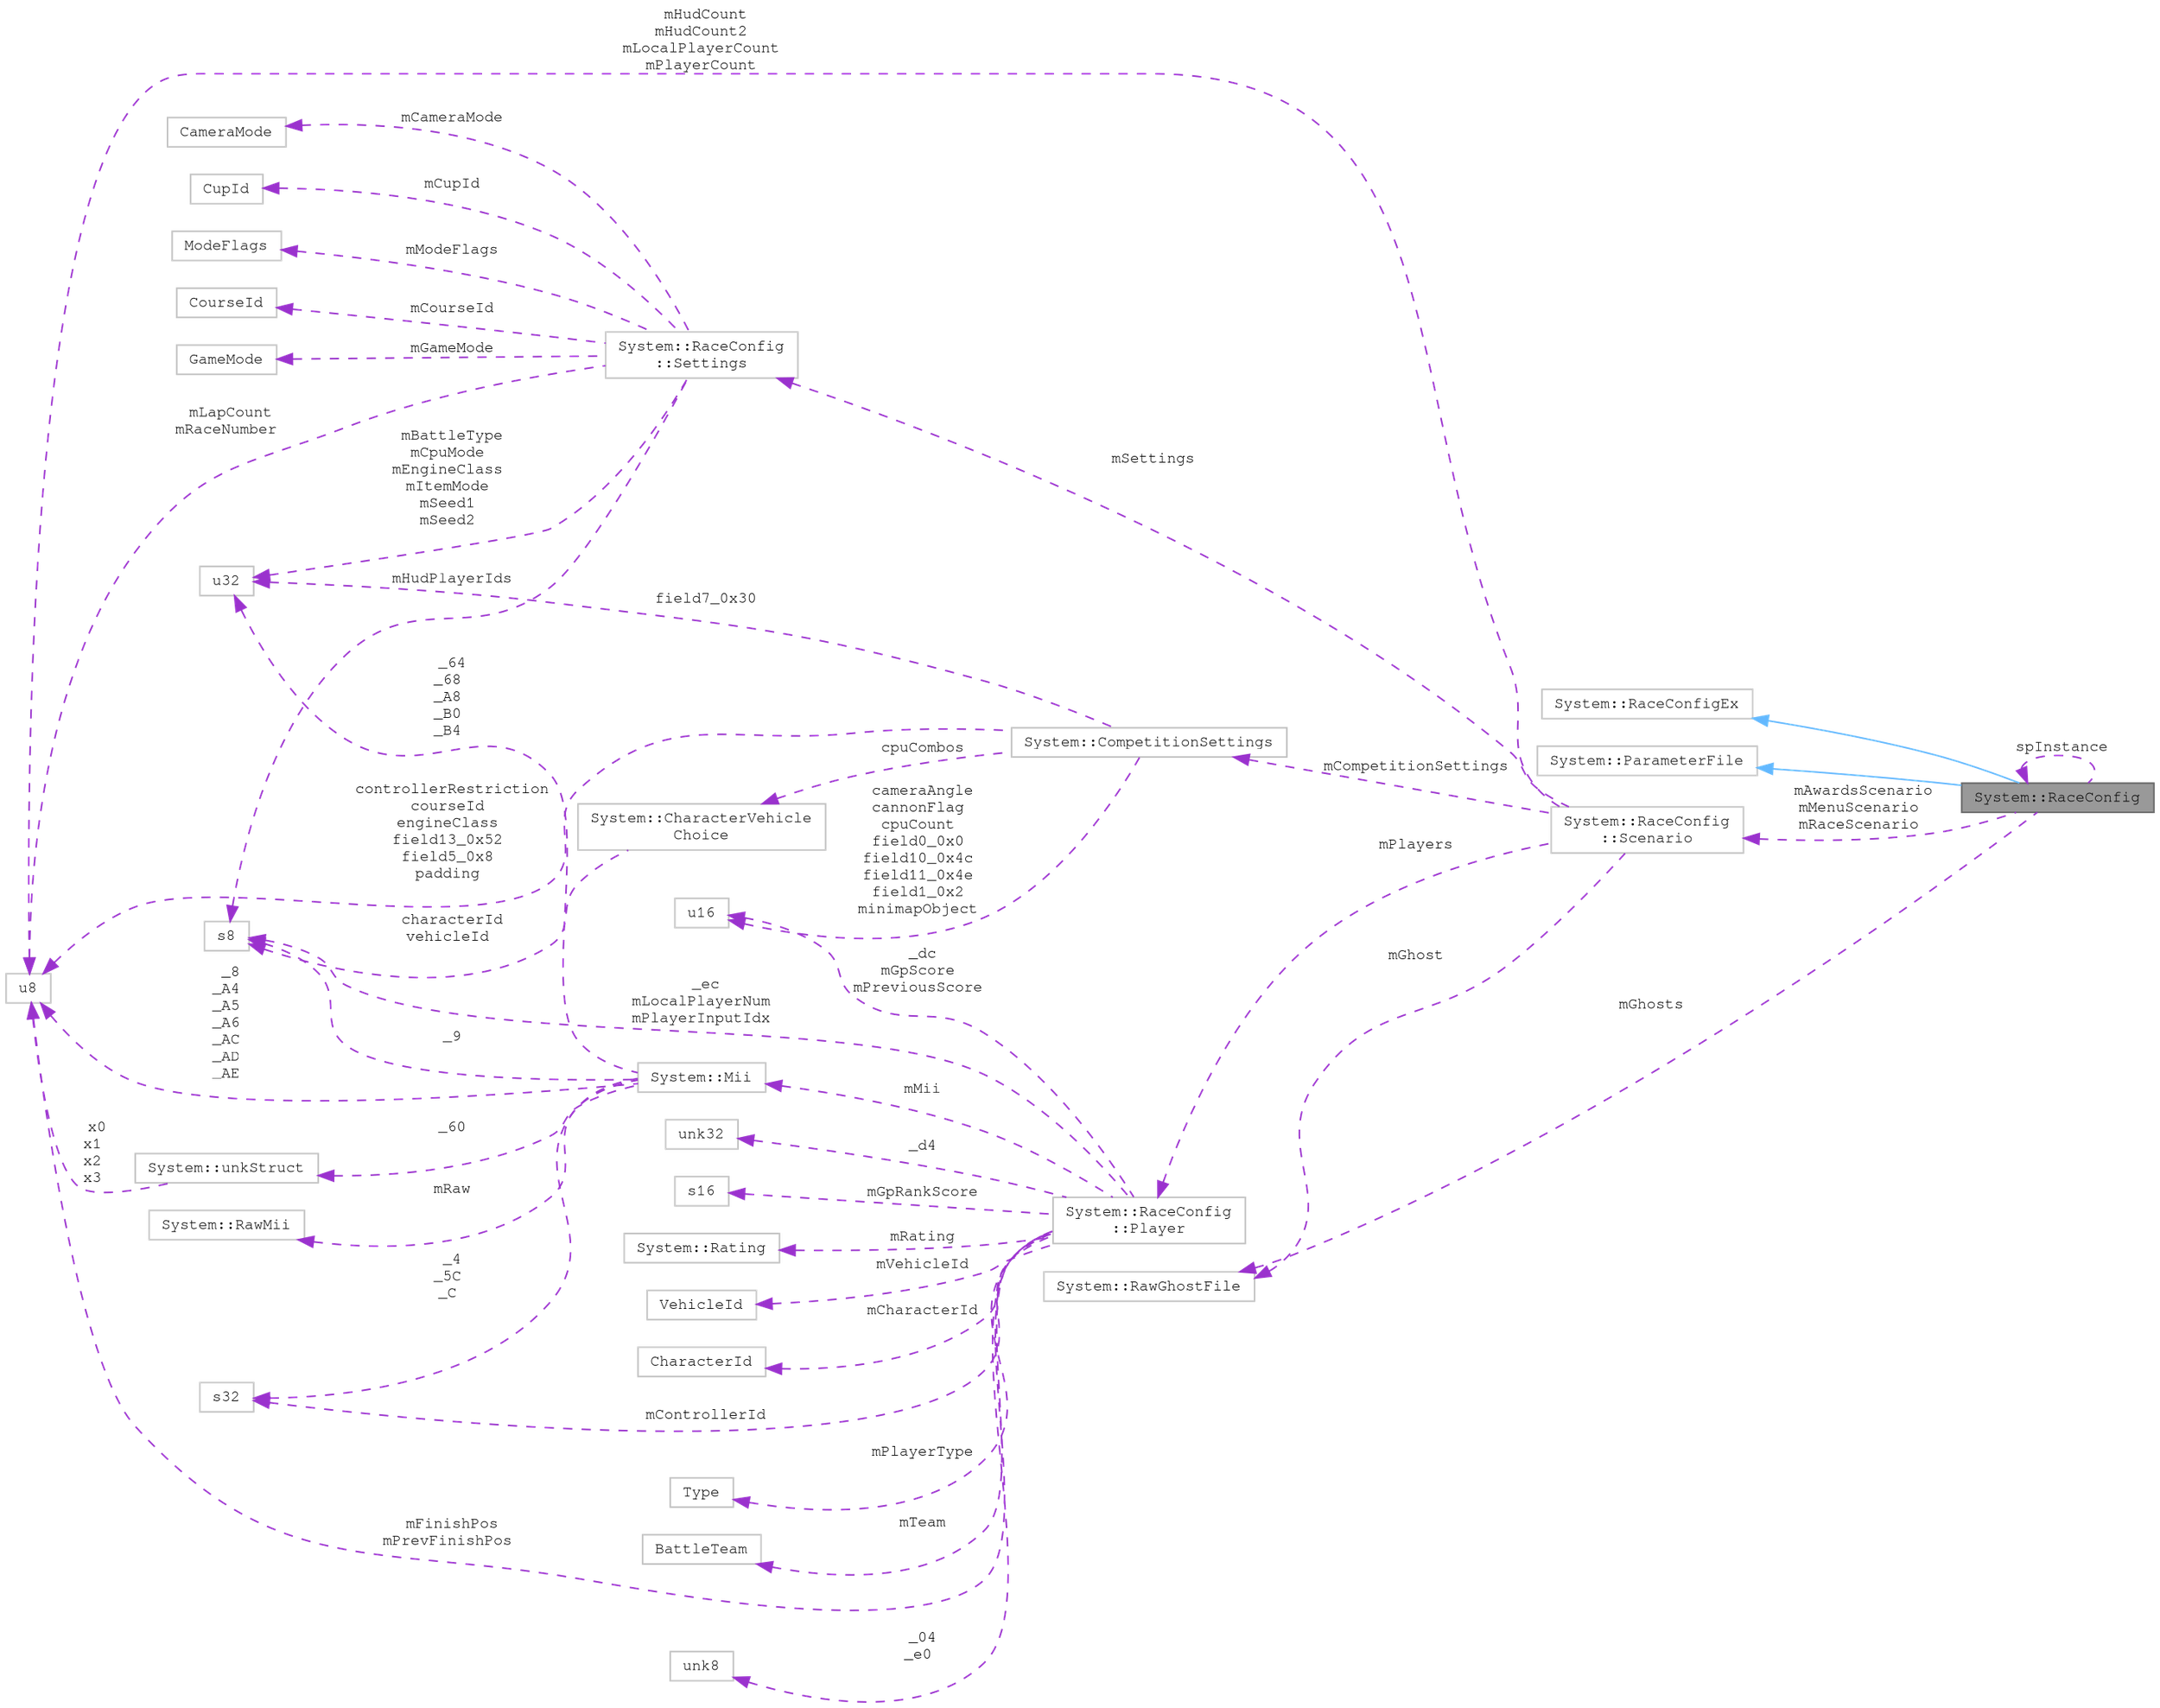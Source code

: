 digraph "System::RaceConfig"
{
 // LATEX_PDF_SIZE
  bgcolor="transparent";
  edge [fontname=FreeMono,fontsize=10,labelfontname=FreeMono,labelfontsize=10];
  node [fontname=FreeMono,fontsize=10,shape=box,height=0.2,width=0.4];
  rankdir="LR";
  Node1 [label="System::RaceConfig",height=0.2,width=0.4,color="gray40", fillcolor="grey60", style="filled", fontcolor="black",tooltip=" "];
  Node2 -> Node1 [dir="back",color="steelblue1",style="solid"];
  Node2 [label="System::RaceConfigEx",height=0.2,width=0.4,color="grey75", fillcolor="white", style="filled",URL="$class_system_1_1_race_config_ex.html",tooltip=" "];
  Node3 -> Node1 [dir="back",color="steelblue1",style="solid"];
  Node3 [label="System::ParameterFile",height=0.2,width=0.4,color="grey75", fillcolor="white", style="filled",URL="$class_system_1_1_parameter_file.html",tooltip=" "];
  Node1 -> Node1 [dir="back",color="darkorchid3",style="dashed",label=" spInstance" ];
  Node4 -> Node1 [dir="back",color="darkorchid3",style="dashed",label=" mAwardsScenario\nmMenuScenario\nmRaceScenario" ];
  Node4 [label="System::RaceConfig\l::Scenario",height=0.2,width=0.4,color="grey75", fillcolor="white", style="filled",URL="$class_system_1_1_race_config_1_1_scenario.html",tooltip=" "];
  Node5 -> Node4 [dir="back",color="darkorchid3",style="dashed",label=" mHudCount\nmHudCount2\nmLocalPlayerCount\nmPlayerCount" ];
  Node5 [label="u8",height=0.2,width=0.4,color="grey75", fillcolor="white", style="filled",tooltip=" "];
  Node6 -> Node4 [dir="back",color="darkorchid3",style="dashed",label=" mPlayers" ];
  Node6 [label="System::RaceConfig\l::Player",height=0.2,width=0.4,color="grey75", fillcolor="white", style="filled",URL="$class_system_1_1_race_config_1_1_player.html",tooltip=" "];
  Node7 -> Node6 [dir="back",color="darkorchid3",style="dashed",label=" _04\n_e0" ];
  Node7 [label="unk8",height=0.2,width=0.4,color="grey75", fillcolor="white", style="filled",tooltip=" "];
  Node8 -> Node6 [dir="back",color="darkorchid3",style="dashed",label=" _ec\nmLocalPlayerNum\nmPlayerInputIdx" ];
  Node8 [label="s8",height=0.2,width=0.4,color="grey75", fillcolor="white", style="filled",tooltip=" "];
  Node9 -> Node6 [dir="back",color="darkorchid3",style="dashed",label=" mVehicleId" ];
  Node9 [label="VehicleId",height=0.2,width=0.4,color="grey75", fillcolor="white", style="filled",tooltip=" "];
  Node10 -> Node6 [dir="back",color="darkorchid3",style="dashed",label=" mCharacterId" ];
  Node10 [label="CharacterId",height=0.2,width=0.4,color="grey75", fillcolor="white", style="filled",tooltip=" "];
  Node11 -> Node6 [dir="back",color="darkorchid3",style="dashed",label=" mPlayerType" ];
  Node11 [label="Type",height=0.2,width=0.4,color="grey75", fillcolor="white", style="filled",tooltip=" "];
  Node12 -> Node6 [dir="back",color="darkorchid3",style="dashed",label=" mMii" ];
  Node12 [label="System::Mii",height=0.2,width=0.4,color="grey75", fillcolor="white", style="filled",URL="$class_system_1_1_mii.html",tooltip=" "];
  Node13 -> Node12 [dir="back",color="darkorchid3",style="dashed",label=" _4\n_5C\n_C" ];
  Node13 [label="s32",height=0.2,width=0.4,color="grey75", fillcolor="white", style="filled",tooltip=" "];
  Node5 -> Node12 [dir="back",color="darkorchid3",style="dashed",label=" _8\n_A4\n_A5\n_A6\n_AC\n_AD\n_AE" ];
  Node8 -> Node12 [dir="back",color="darkorchid3",style="dashed",label=" _9" ];
  Node14 -> Node12 [dir="back",color="darkorchid3",style="dashed",label=" mRaw" ];
  Node14 [label="System::RawMii",height=0.2,width=0.4,color="grey75", fillcolor="white", style="filled",URL="$class_system_1_1_raw_mii.html",tooltip=" "];
  Node15 -> Node12 [dir="back",color="darkorchid3",style="dashed",label=" _60" ];
  Node15 [label="System::unkStruct",height=0.2,width=0.4,color="grey75", fillcolor="white", style="filled",URL="$struct_system_1_1unk_struct.html",tooltip=" "];
  Node5 -> Node15 [dir="back",color="darkorchid3",style="dashed",label=" x0\nx1\nx2\nx3" ];
  Node16 -> Node12 [dir="back",color="darkorchid3",style="dashed",label=" _64\n_68\n_A8\n_B0\n_B4" ];
  Node16 [label="u32",height=0.2,width=0.4,color="grey75", fillcolor="white", style="filled",tooltip=" "];
  Node17 -> Node6 [dir="back",color="darkorchid3",style="dashed",label=" mTeam" ];
  Node17 [label="BattleTeam",height=0.2,width=0.4,color="grey75", fillcolor="white", style="filled",tooltip=" "];
  Node13 -> Node6 [dir="back",color="darkorchid3",style="dashed",label=" mControllerId" ];
  Node18 -> Node6 [dir="back",color="darkorchid3",style="dashed",label=" _d4" ];
  Node18 [label="unk32",height=0.2,width=0.4,color="grey75", fillcolor="white", style="filled",tooltip=" "];
  Node19 -> Node6 [dir="back",color="darkorchid3",style="dashed",label=" _dc\nmGpScore\nmPreviousScore" ];
  Node19 [label="u16",height=0.2,width=0.4,color="grey75", fillcolor="white", style="filled",URL="$classu16.html",tooltip=" "];
  Node20 -> Node6 [dir="back",color="darkorchid3",style="dashed",label=" mGpRankScore" ];
  Node20 [label="s16",height=0.2,width=0.4,color="grey75", fillcolor="white", style="filled",tooltip=" "];
  Node5 -> Node6 [dir="back",color="darkorchid3",style="dashed",label=" mFinishPos\nmPrevFinishPos" ];
  Node21 -> Node6 [dir="back",color="darkorchid3",style="dashed",label=" mRating" ];
  Node21 [label="System::Rating",height=0.2,width=0.4,color="grey75", fillcolor="white", style="filled",URL="$class_system_1_1_rating.html",tooltip=" "];
  Node22 -> Node4 [dir="back",color="darkorchid3",style="dashed",label=" mSettings" ];
  Node22 [label="System::RaceConfig\l::Settings",height=0.2,width=0.4,color="grey75", fillcolor="white", style="filled",URL="$struct_system_1_1_race_config_1_1_settings.html",tooltip=" "];
  Node23 -> Node22 [dir="back",color="darkorchid3",style="dashed",label=" mCourseId" ];
  Node23 [label="CourseId",height=0.2,width=0.4,color="grey75", fillcolor="white", style="filled",tooltip=" "];
  Node16 -> Node22 [dir="back",color="darkorchid3",style="dashed",label=" mBattleType\nmCpuMode\nmEngineClass\nmItemMode\nmSeed1\nmSeed2" ];
  Node24 -> Node22 [dir="back",color="darkorchid3",style="dashed",label=" mGameMode" ];
  Node24 [label="GameMode",height=0.2,width=0.4,color="grey75", fillcolor="white", style="filled",tooltip=" "];
  Node25 -> Node22 [dir="back",color="darkorchid3",style="dashed",label=" mCameraMode" ];
  Node25 [label="CameraMode",height=0.2,width=0.4,color="grey75", fillcolor="white", style="filled",tooltip=" "];
  Node8 -> Node22 [dir="back",color="darkorchid3",style="dashed",label=" mHudPlayerIds" ];
  Node26 -> Node22 [dir="back",color="darkorchid3",style="dashed",label=" mCupId" ];
  Node26 [label="CupId",height=0.2,width=0.4,color="grey75", fillcolor="white", style="filled",tooltip=" "];
  Node5 -> Node22 [dir="back",color="darkorchid3",style="dashed",label=" mLapCount\nmRaceNumber" ];
  Node27 -> Node22 [dir="back",color="darkorchid3",style="dashed",label=" mModeFlags" ];
  Node27 [label="ModeFlags",height=0.2,width=0.4,color="grey75", fillcolor="white", style="filled",tooltip=" "];
  Node28 -> Node4 [dir="back",color="darkorchid3",style="dashed",label=" mCompetitionSettings" ];
  Node28 [label="System::CompetitionSettings",height=0.2,width=0.4,color="grey75", fillcolor="white", style="filled",URL="$struct_system_1_1_competition_settings.html",tooltip=" "];
  Node19 -> Node28 [dir="back",color="darkorchid3",style="dashed",label=" cameraAngle\ncannonFlag\ncpuCount\nfield0_0x0\nfield10_0x4c\nfield11_0x4e\nfield1_0x2\nminimapObject" ];
  Node5 -> Node28 [dir="back",color="darkorchid3",style="dashed",label=" controllerRestriction\ncourseId\nengineClass\nfield13_0x52\nfield5_0x8\npadding" ];
  Node16 -> Node28 [dir="back",color="darkorchid3",style="dashed",label=" field7_0x30" ];
  Node29 -> Node28 [dir="back",color="darkorchid3",style="dashed",label=" cpuCombos" ];
  Node29 [label="System::CharacterVehicle\lChoice",height=0.2,width=0.4,color="grey75", fillcolor="white", style="filled",URL="$struct_system_1_1_character_vehicle_choice.html",tooltip=" "];
  Node8 -> Node29 [dir="back",color="darkorchid3",style="dashed",label=" characterId\nvehicleId" ];
  Node30 -> Node4 [dir="back",color="darkorchid3",style="dashed",label=" mGhost" ];
  Node30 [label="System::RawGhostFile",height=0.2,width=0.4,color="grey75", fillcolor="white", style="filled",URL="$struct_system_1_1_raw_ghost_file.html",tooltip=" "];
  Node30 -> Node1 [dir="back",color="darkorchid3",style="dashed",label=" mGhosts" ];
}
